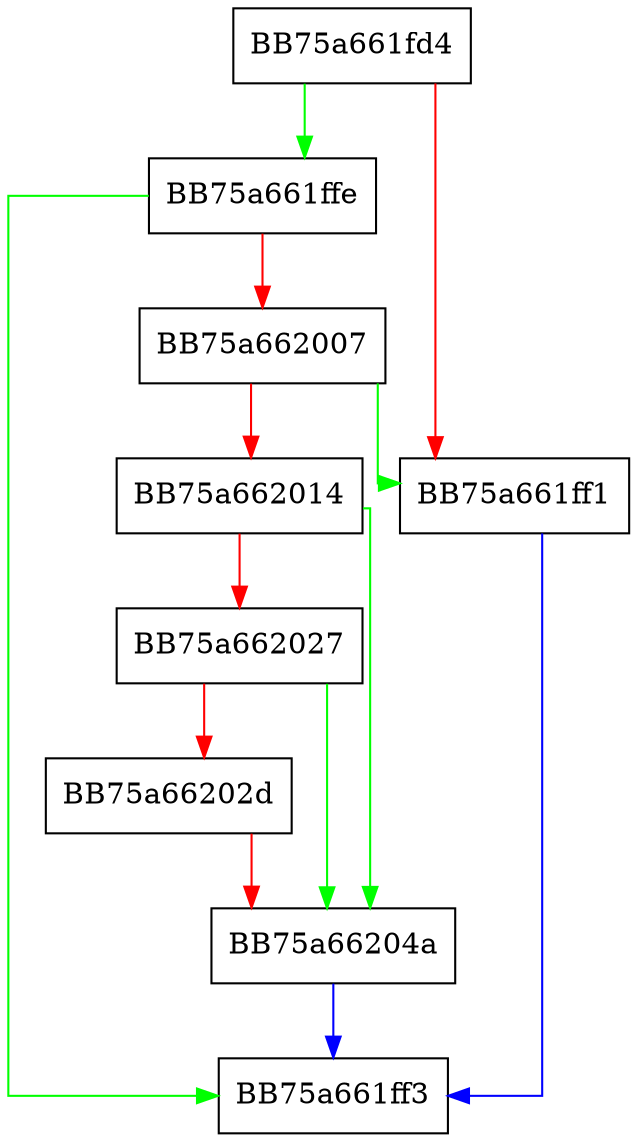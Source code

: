 digraph Ensure {
  node [shape="box"];
  graph [splines=ortho];
  BB75a661fd4 -> BB75a661ffe [color="green"];
  BB75a661fd4 -> BB75a661ff1 [color="red"];
  BB75a661ff1 -> BB75a661ff3 [color="blue"];
  BB75a661ffe -> BB75a661ff3 [color="green"];
  BB75a661ffe -> BB75a662007 [color="red"];
  BB75a662007 -> BB75a661ff1 [color="green"];
  BB75a662007 -> BB75a662014 [color="red"];
  BB75a662014 -> BB75a66204a [color="green"];
  BB75a662014 -> BB75a662027 [color="red"];
  BB75a662027 -> BB75a66204a [color="green"];
  BB75a662027 -> BB75a66202d [color="red"];
  BB75a66202d -> BB75a66204a [color="red"];
  BB75a66204a -> BB75a661ff3 [color="blue"];
}
